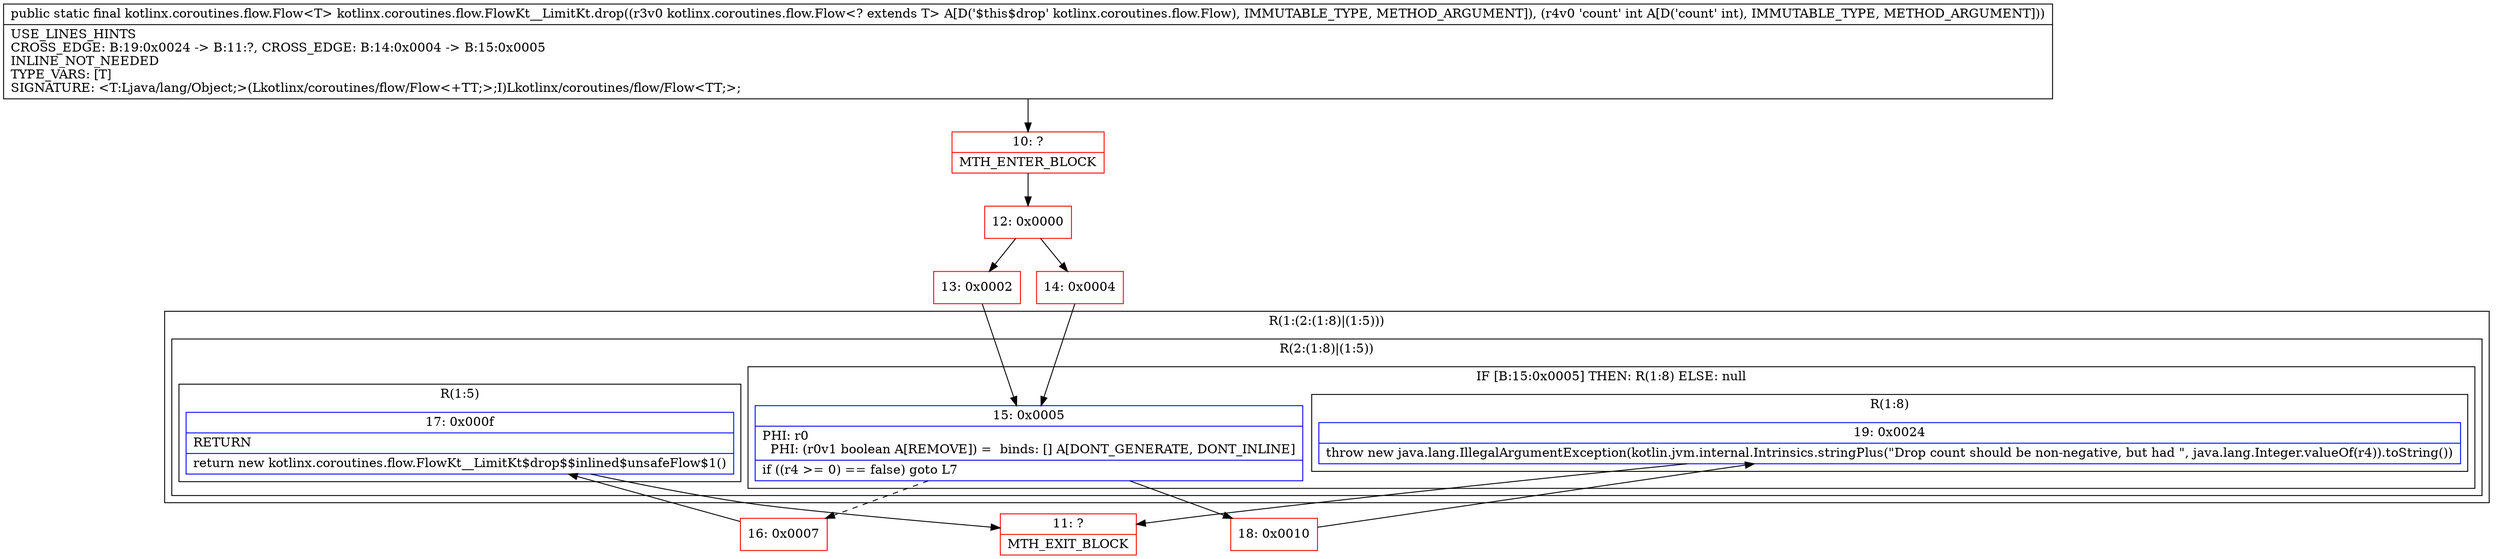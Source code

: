 digraph "CFG forkotlinx.coroutines.flow.FlowKt__LimitKt.drop(Lkotlinx\/coroutines\/flow\/Flow;I)Lkotlinx\/coroutines\/flow\/Flow;" {
subgraph cluster_Region_1210005006 {
label = "R(1:(2:(1:8)|(1:5)))";
node [shape=record,color=blue];
subgraph cluster_Region_1096693777 {
label = "R(2:(1:8)|(1:5))";
node [shape=record,color=blue];
subgraph cluster_IfRegion_863385751 {
label = "IF [B:15:0x0005] THEN: R(1:8) ELSE: null";
node [shape=record,color=blue];
Node_15 [shape=record,label="{15\:\ 0x0005|PHI: r0 \l  PHI: (r0v1 boolean A[REMOVE]) =  binds: [] A[DONT_GENERATE, DONT_INLINE]\l|if ((r4 \>= 0) == false) goto L7\l}"];
subgraph cluster_Region_654746245 {
label = "R(1:8)";
node [shape=record,color=blue];
Node_19 [shape=record,label="{19\:\ 0x0024|throw new java.lang.IllegalArgumentException(kotlin.jvm.internal.Intrinsics.stringPlus(\"Drop count should be non\-negative, but had \", java.lang.Integer.valueOf(r4)).toString())\l}"];
}
}
subgraph cluster_Region_379084589 {
label = "R(1:5)";
node [shape=record,color=blue];
Node_17 [shape=record,label="{17\:\ 0x000f|RETURN\l|return new kotlinx.coroutines.flow.FlowKt__LimitKt$drop$$inlined$unsafeFlow$1()\l}"];
}
}
}
Node_10 [shape=record,color=red,label="{10\:\ ?|MTH_ENTER_BLOCK\l}"];
Node_12 [shape=record,color=red,label="{12\:\ 0x0000}"];
Node_13 [shape=record,color=red,label="{13\:\ 0x0002}"];
Node_16 [shape=record,color=red,label="{16\:\ 0x0007}"];
Node_11 [shape=record,color=red,label="{11\:\ ?|MTH_EXIT_BLOCK\l}"];
Node_18 [shape=record,color=red,label="{18\:\ 0x0010}"];
Node_14 [shape=record,color=red,label="{14\:\ 0x0004}"];
MethodNode[shape=record,label="{public static final kotlinx.coroutines.flow.Flow\<T\> kotlinx.coroutines.flow.FlowKt__LimitKt.drop((r3v0 kotlinx.coroutines.flow.Flow\<? extends T\> A[D('$this$drop' kotlinx.coroutines.flow.Flow), IMMUTABLE_TYPE, METHOD_ARGUMENT]), (r4v0 'count' int A[D('count' int), IMMUTABLE_TYPE, METHOD_ARGUMENT]))  | USE_LINES_HINTS\lCROSS_EDGE: B:19:0x0024 \-\> B:11:?, CROSS_EDGE: B:14:0x0004 \-\> B:15:0x0005\lINLINE_NOT_NEEDED\lTYPE_VARS: [T]\lSIGNATURE: \<T:Ljava\/lang\/Object;\>(Lkotlinx\/coroutines\/flow\/Flow\<+TT;\>;I)Lkotlinx\/coroutines\/flow\/Flow\<TT;\>;\l}"];
MethodNode -> Node_10;Node_15 -> Node_16[style=dashed];
Node_15 -> Node_18;
Node_19 -> Node_11;
Node_17 -> Node_11;
Node_10 -> Node_12;
Node_12 -> Node_13;
Node_12 -> Node_14;
Node_13 -> Node_15;
Node_16 -> Node_17;
Node_18 -> Node_19;
Node_14 -> Node_15;
}

